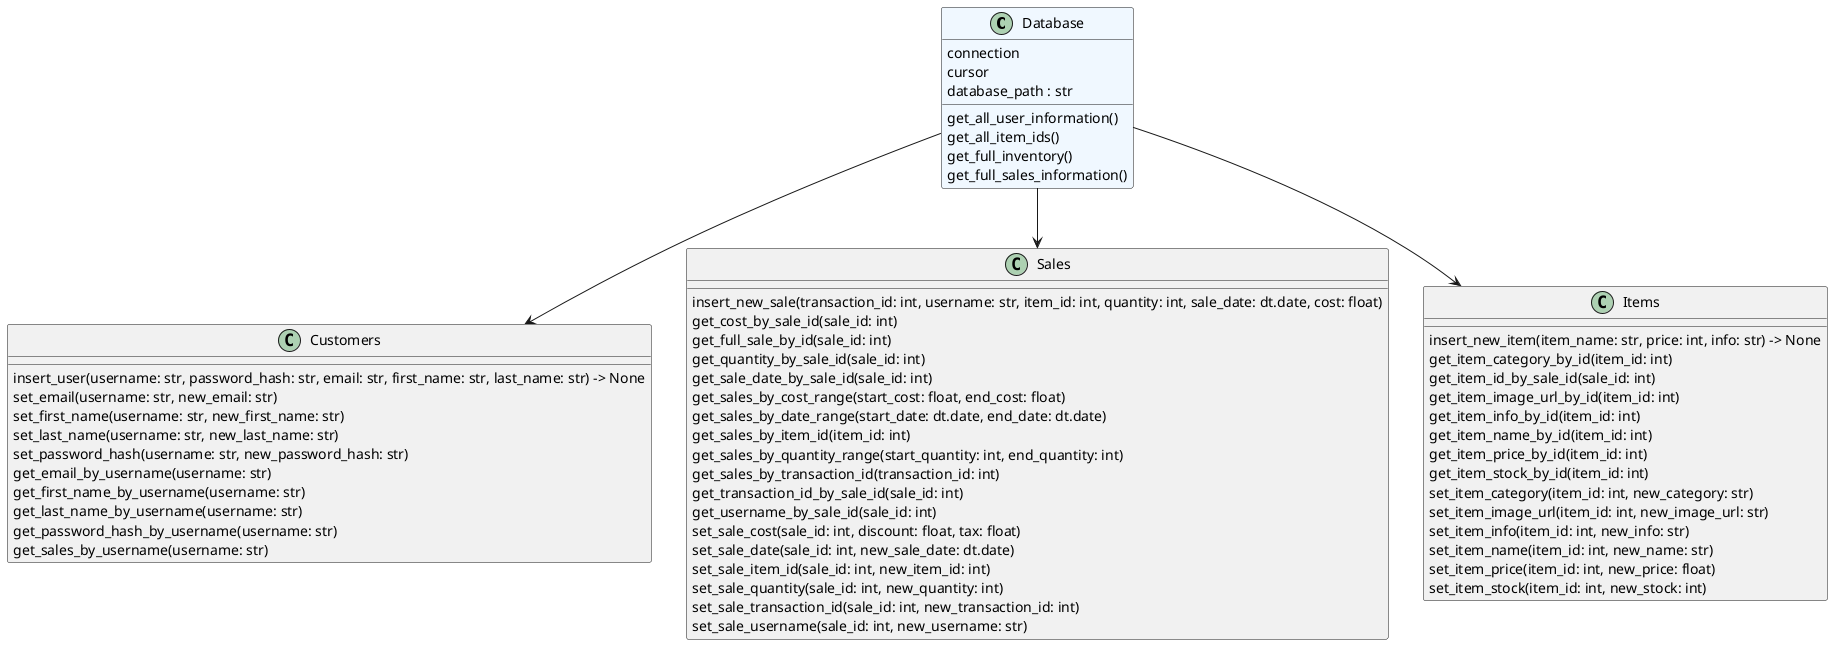 @startuml classes
set namespaceSeparator none
class "Database" as database.db.Database #aliceblue {
    connection
    cursor
    database_path : str
    get_all_user_information()
    get_all_item_ids()
    get_full_inventory()
    get_full_sales_information()
    }

class "Customers" as customers {
    insert_user(username: str, password_hash: str, email: str, first_name: str, last_name: str) -> None
    set_email(username: str, new_email: str)
    set_first_name(username: str, new_first_name: str)
    set_last_name(username: str, new_last_name: str)
    set_password_hash(username: str, new_password_hash: str)
    get_email_by_username(username: str)
    get_first_name_by_username(username: str)
    get_last_name_by_username(username: str)
    get_password_hash_by_username(username: str)
    get_sales_by_username(username: str)
}

class "Sales" as sales {
    insert_new_sale(transaction_id: int, username: str, item_id: int, quantity: int, sale_date: dt.date, cost: float)
    get_cost_by_sale_id(sale_id: int)
    get_full_sale_by_id(sale_id: int)
    get_quantity_by_sale_id(sale_id: int)
    get_sale_date_by_sale_id(sale_id: int)
    get_sales_by_cost_range(start_cost: float, end_cost: float)
    get_sales_by_date_range(start_date: dt.date, end_date: dt.date)
    get_sales_by_item_id(item_id: int)
    get_sales_by_quantity_range(start_quantity: int, end_quantity: int)
    get_sales_by_transaction_id(transaction_id: int)
    get_transaction_id_by_sale_id(sale_id: int)
    get_username_by_sale_id(sale_id: int)
    set_sale_cost(sale_id: int, discount: float, tax: float)
    set_sale_date(sale_id: int, new_sale_date: dt.date)
    set_sale_item_id(sale_id: int, new_item_id: int)
    set_sale_quantity(sale_id: int, new_quantity: int)
    set_sale_transaction_id(sale_id: int, new_transaction_id: int)
    set_sale_username(sale_id: int, new_username: str)
}

class "Items" as item {
    insert_new_item(item_name: str, price: int, info: str) -> None
    get_item_category_by_id(item_id: int)
    get_item_id_by_sale_id(sale_id: int)
    get_item_image_url_by_id(item_id: int)
    get_item_info_by_id(item_id: int)
    get_item_name_by_id(item_id: int)
    get_item_price_by_id(item_id: int)
    get_item_stock_by_id(item_id: int)
    set_item_category(item_id: int, new_category: str)
    set_item_image_url(item_id: int, new_image_url: str)
    set_item_info(item_id: int, new_info: str)
    set_item_name(item_id: int, new_name: str)
    set_item_price(item_id: int, new_price: float)
    set_item_stock(item_id: int, new_stock: int)
}
database.db.Database --> customers
database.db.Database --> sales
database.db.Database --> item
@enduml
